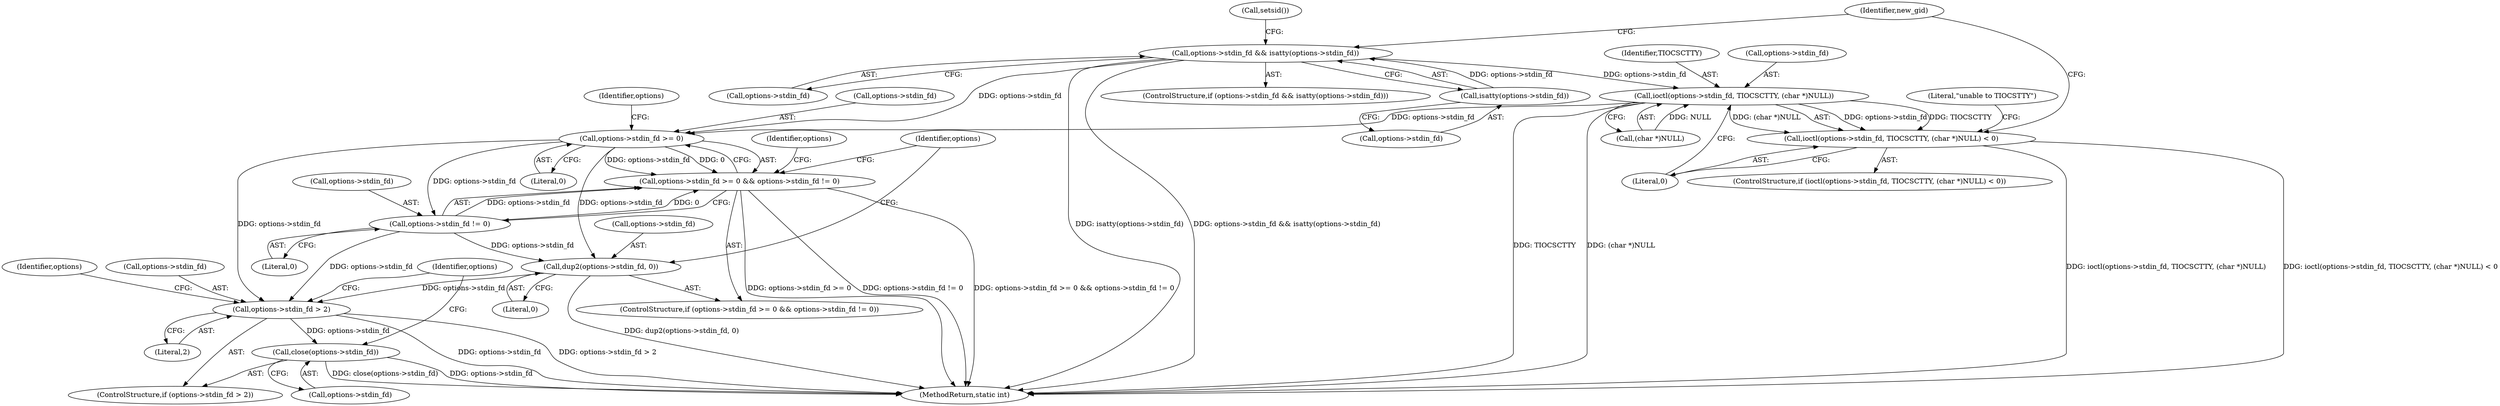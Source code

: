 digraph "0_lxc_81f466d05f2a89cb4f122ef7f593ff3f279b165c@API" {
"1000352" [label="(Call,options->stdin_fd && isatty(options->stdin_fd))"];
"1000356" [label="(Call,isatty(options->stdin_fd))"];
"1000376" [label="(Call,ioctl(options->stdin_fd, TIOCSCTTY, (char *)NULL))"];
"1000375" [label="(Call,ioctl(options->stdin_fd, TIOCSCTTY, (char *)NULL) < 0)"];
"1000623" [label="(Call,options->stdin_fd >= 0)"];
"1000622" [label="(Call,options->stdin_fd >= 0 && options->stdin_fd != 0)"];
"1000628" [label="(Call,options->stdin_fd != 0)"];
"1000633" [label="(Call,dup2(options->stdin_fd, 0))"];
"1000673" [label="(Call,options->stdin_fd > 2)"];
"1000678" [label="(Call,close(options->stdin_fd))"];
"1000632" [label="(Literal,0)"];
"1000630" [label="(Identifier,options)"];
"1000380" [label="(Identifier,TIOCSCTTY)"];
"1000677" [label="(Literal,2)"];
"1000633" [label="(Call,dup2(options->stdin_fd, 0))"];
"1000387" [label="(Literal,\"unable to TIOCSTTY\")"];
"1000635" [label="(Identifier,options)"];
"1000375" [label="(Call,ioctl(options->stdin_fd, TIOCSCTTY, (char *)NULL) < 0)"];
"1000384" [label="(Literal,0)"];
"1000376" [label="(Call,ioctl(options->stdin_fd, TIOCSCTTY, (char *)NULL))"];
"1000629" [label="(Call,options->stdin_fd)"];
"1000685" [label="(Identifier,options)"];
"1000680" [label="(Identifier,options)"];
"1000377" [label="(Call,options->stdin_fd)"];
"1000634" [label="(Call,options->stdin_fd)"];
"1000627" [label="(Literal,0)"];
"1000744" [label="(MethodReturn,static int)"];
"1000678" [label="(Call,close(options->stdin_fd))"];
"1000679" [label="(Call,options->stdin_fd)"];
"1000351" [label="(ControlStructure,if (options->stdin_fd && isatty(options->stdin_fd)))"];
"1000673" [label="(Call,options->stdin_fd > 2)"];
"1000381" [label="(Call,(char *)NULL)"];
"1000363" [label="(Call,setsid())"];
"1000628" [label="(Call,options->stdin_fd != 0)"];
"1000674" [label="(Call,options->stdin_fd)"];
"1000374" [label="(ControlStructure,if (ioctl(options->stdin_fd, TIOCSCTTY, (char *)NULL) < 0))"];
"1000356" [label="(Call,isatty(options->stdin_fd))"];
"1000353" [label="(Call,options->stdin_fd)"];
"1000622" [label="(Call,options->stdin_fd >= 0 && options->stdin_fd != 0)"];
"1000624" [label="(Call,options->stdin_fd)"];
"1000623" [label="(Call,options->stdin_fd >= 0)"];
"1000642" [label="(Identifier,options)"];
"1000352" [label="(Call,options->stdin_fd && isatty(options->stdin_fd))"];
"1000397" [label="(Identifier,new_gid)"];
"1000357" [label="(Call,options->stdin_fd)"];
"1000621" [label="(ControlStructure,if (options->stdin_fd >= 0 && options->stdin_fd != 0))"];
"1000672" [label="(ControlStructure,if (options->stdin_fd > 2))"];
"1000637" [label="(Literal,0)"];
"1000352" -> "1000351"  [label="AST: "];
"1000352" -> "1000353"  [label="CFG: "];
"1000352" -> "1000356"  [label="CFG: "];
"1000353" -> "1000352"  [label="AST: "];
"1000356" -> "1000352"  [label="AST: "];
"1000363" -> "1000352"  [label="CFG: "];
"1000397" -> "1000352"  [label="CFG: "];
"1000352" -> "1000744"  [label="DDG: isatty(options->stdin_fd)"];
"1000352" -> "1000744"  [label="DDG: options->stdin_fd && isatty(options->stdin_fd)"];
"1000356" -> "1000352"  [label="DDG: options->stdin_fd"];
"1000352" -> "1000376"  [label="DDG: options->stdin_fd"];
"1000352" -> "1000623"  [label="DDG: options->stdin_fd"];
"1000356" -> "1000357"  [label="CFG: "];
"1000357" -> "1000356"  [label="AST: "];
"1000376" -> "1000375"  [label="AST: "];
"1000376" -> "1000381"  [label="CFG: "];
"1000377" -> "1000376"  [label="AST: "];
"1000380" -> "1000376"  [label="AST: "];
"1000381" -> "1000376"  [label="AST: "];
"1000384" -> "1000376"  [label="CFG: "];
"1000376" -> "1000744"  [label="DDG: TIOCSCTTY"];
"1000376" -> "1000744"  [label="DDG: (char *)NULL"];
"1000376" -> "1000375"  [label="DDG: options->stdin_fd"];
"1000376" -> "1000375"  [label="DDG: TIOCSCTTY"];
"1000376" -> "1000375"  [label="DDG: (char *)NULL"];
"1000381" -> "1000376"  [label="DDG: NULL"];
"1000376" -> "1000623"  [label="DDG: options->stdin_fd"];
"1000375" -> "1000374"  [label="AST: "];
"1000375" -> "1000384"  [label="CFG: "];
"1000384" -> "1000375"  [label="AST: "];
"1000387" -> "1000375"  [label="CFG: "];
"1000397" -> "1000375"  [label="CFG: "];
"1000375" -> "1000744"  [label="DDG: ioctl(options->stdin_fd, TIOCSCTTY, (char *)NULL)"];
"1000375" -> "1000744"  [label="DDG: ioctl(options->stdin_fd, TIOCSCTTY, (char *)NULL) < 0"];
"1000623" -> "1000622"  [label="AST: "];
"1000623" -> "1000627"  [label="CFG: "];
"1000624" -> "1000623"  [label="AST: "];
"1000627" -> "1000623"  [label="AST: "];
"1000630" -> "1000623"  [label="CFG: "];
"1000622" -> "1000623"  [label="CFG: "];
"1000623" -> "1000622"  [label="DDG: options->stdin_fd"];
"1000623" -> "1000622"  [label="DDG: 0"];
"1000623" -> "1000628"  [label="DDG: options->stdin_fd"];
"1000623" -> "1000633"  [label="DDG: options->stdin_fd"];
"1000623" -> "1000673"  [label="DDG: options->stdin_fd"];
"1000622" -> "1000621"  [label="AST: "];
"1000622" -> "1000628"  [label="CFG: "];
"1000628" -> "1000622"  [label="AST: "];
"1000635" -> "1000622"  [label="CFG: "];
"1000642" -> "1000622"  [label="CFG: "];
"1000622" -> "1000744"  [label="DDG: options->stdin_fd >= 0 && options->stdin_fd != 0"];
"1000622" -> "1000744"  [label="DDG: options->stdin_fd >= 0"];
"1000622" -> "1000744"  [label="DDG: options->stdin_fd != 0"];
"1000628" -> "1000622"  [label="DDG: options->stdin_fd"];
"1000628" -> "1000622"  [label="DDG: 0"];
"1000628" -> "1000632"  [label="CFG: "];
"1000629" -> "1000628"  [label="AST: "];
"1000632" -> "1000628"  [label="AST: "];
"1000628" -> "1000633"  [label="DDG: options->stdin_fd"];
"1000628" -> "1000673"  [label="DDG: options->stdin_fd"];
"1000633" -> "1000621"  [label="AST: "];
"1000633" -> "1000637"  [label="CFG: "];
"1000634" -> "1000633"  [label="AST: "];
"1000637" -> "1000633"  [label="AST: "];
"1000642" -> "1000633"  [label="CFG: "];
"1000633" -> "1000744"  [label="DDG: dup2(options->stdin_fd, 0)"];
"1000633" -> "1000673"  [label="DDG: options->stdin_fd"];
"1000673" -> "1000672"  [label="AST: "];
"1000673" -> "1000677"  [label="CFG: "];
"1000674" -> "1000673"  [label="AST: "];
"1000677" -> "1000673"  [label="AST: "];
"1000680" -> "1000673"  [label="CFG: "];
"1000685" -> "1000673"  [label="CFG: "];
"1000673" -> "1000744"  [label="DDG: options->stdin_fd"];
"1000673" -> "1000744"  [label="DDG: options->stdin_fd > 2"];
"1000673" -> "1000678"  [label="DDG: options->stdin_fd"];
"1000678" -> "1000672"  [label="AST: "];
"1000678" -> "1000679"  [label="CFG: "];
"1000679" -> "1000678"  [label="AST: "];
"1000685" -> "1000678"  [label="CFG: "];
"1000678" -> "1000744"  [label="DDG: close(options->stdin_fd)"];
"1000678" -> "1000744"  [label="DDG: options->stdin_fd"];
}
